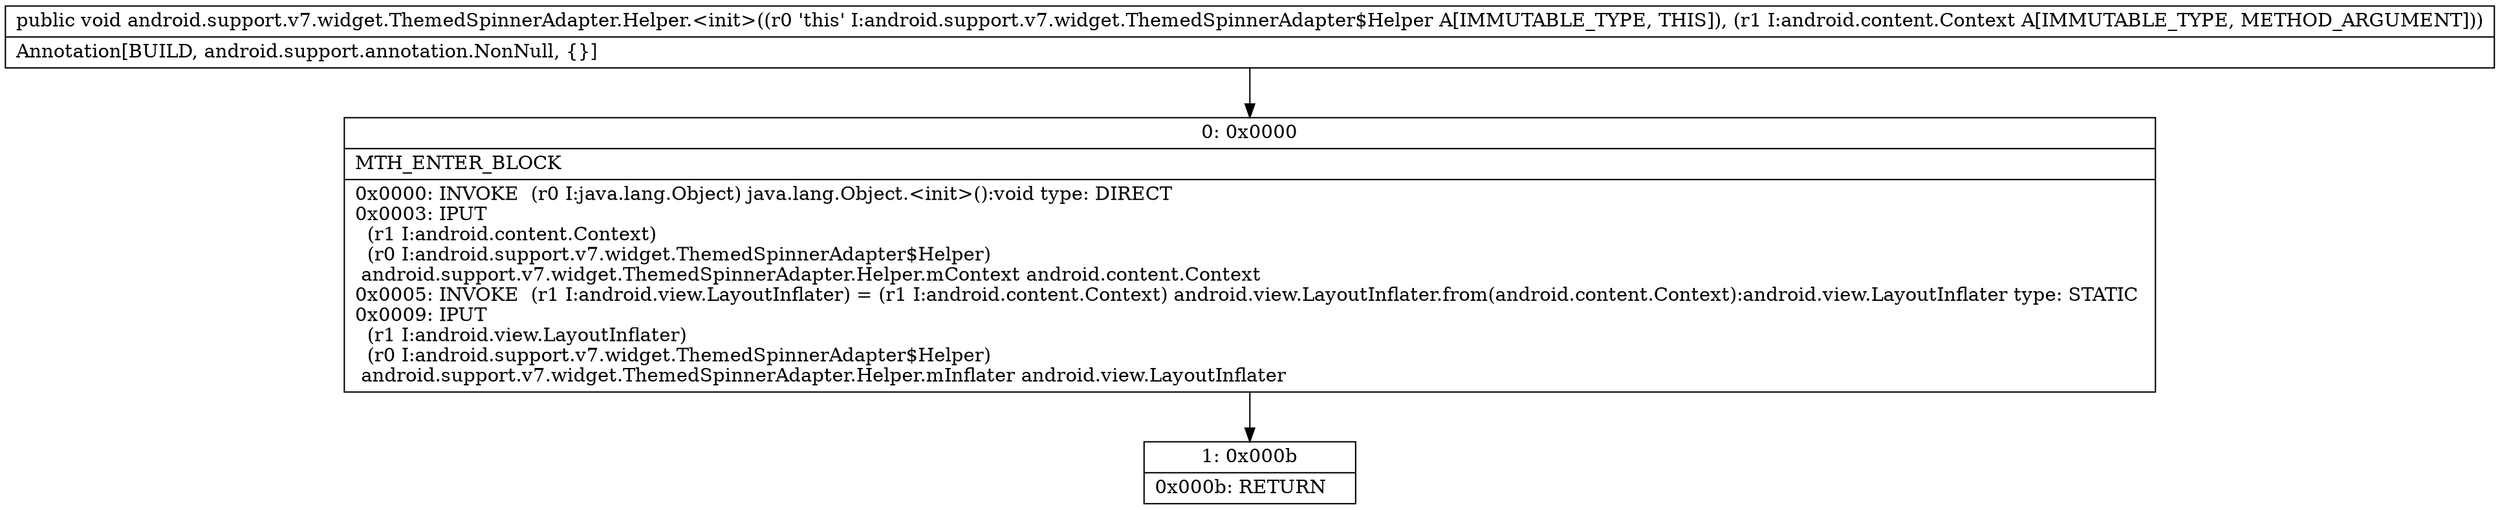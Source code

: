 digraph "CFG forandroid.support.v7.widget.ThemedSpinnerAdapter.Helper.\<init\>(Landroid\/content\/Context;)V" {
Node_0 [shape=record,label="{0\:\ 0x0000|MTH_ENTER_BLOCK\l|0x0000: INVOKE  (r0 I:java.lang.Object) java.lang.Object.\<init\>():void type: DIRECT \l0x0003: IPUT  \l  (r1 I:android.content.Context)\l  (r0 I:android.support.v7.widget.ThemedSpinnerAdapter$Helper)\l android.support.v7.widget.ThemedSpinnerAdapter.Helper.mContext android.content.Context \l0x0005: INVOKE  (r1 I:android.view.LayoutInflater) = (r1 I:android.content.Context) android.view.LayoutInflater.from(android.content.Context):android.view.LayoutInflater type: STATIC \l0x0009: IPUT  \l  (r1 I:android.view.LayoutInflater)\l  (r0 I:android.support.v7.widget.ThemedSpinnerAdapter$Helper)\l android.support.v7.widget.ThemedSpinnerAdapter.Helper.mInflater android.view.LayoutInflater \l}"];
Node_1 [shape=record,label="{1\:\ 0x000b|0x000b: RETURN   \l}"];
MethodNode[shape=record,label="{public void android.support.v7.widget.ThemedSpinnerAdapter.Helper.\<init\>((r0 'this' I:android.support.v7.widget.ThemedSpinnerAdapter$Helper A[IMMUTABLE_TYPE, THIS]), (r1 I:android.content.Context A[IMMUTABLE_TYPE, METHOD_ARGUMENT]))  | Annotation[BUILD, android.support.annotation.NonNull, \{\}]\l}"];
MethodNode -> Node_0;
Node_0 -> Node_1;
}


